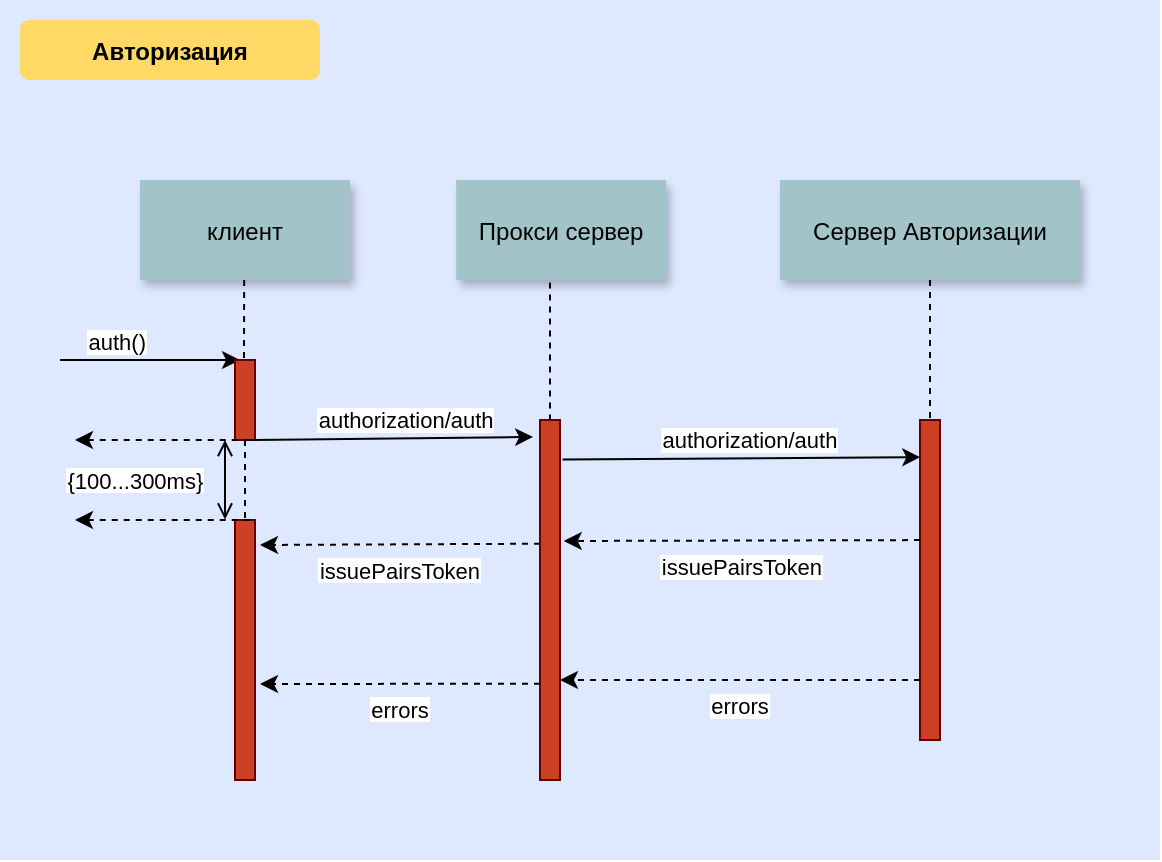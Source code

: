 <mxfile version="14.7.3" type="device"><diagram name="Page-1" id="9361dd3d-8414-5efd-6122-117bd74ce7a7"><mxGraphModel dx="1185" dy="1799" grid="1" gridSize="10" guides="1" tooltips="1" connect="1" arrows="1" fold="1" page="0" pageScale="1.5" pageWidth="826" pageHeight="1169" background="none" math="0" shadow="0"><root><mxCell id="0"/><mxCell id="1" parent="0"/><mxCell id="v4AUxdu022rqpzEHjzf7-89" value="" style="fillColor=#DEE8FF;strokeColor=none" vertex="1" parent="1"><mxGeometry x="40" y="-860" width="580" height="430" as="geometry"/></mxCell><mxCell id="v4AUxdu022rqpzEHjzf7-90" value="Авторизация" style="rounded=1;fontStyle=1;fillColor=#FFD966;strokeColor=none" vertex="1" parent="1"><mxGeometry x="50" y="-850" width="150" height="30" as="geometry"/></mxCell><mxCell id="v4AUxdu022rqpzEHjzf7-91" value="клиент" style="shadow=1;fillColor=#A2C4C9;strokeColor=none" vertex="1" parent="1"><mxGeometry x="110" y="-770" width="105" height="50" as="geometry"/></mxCell><mxCell id="v4AUxdu022rqpzEHjzf7-92" value="Прокси сервер" style="shadow=1;fillColor=#A2C4C9;strokeColor=none" vertex="1" parent="1"><mxGeometry x="268.06" y="-770" width="105" height="50" as="geometry"/></mxCell><mxCell id="v4AUxdu022rqpzEHjzf7-93" value="Сервер Авторизации" style="shadow=1;fillColor=#A2C4C9;strokeColor=none" vertex="1" parent="1"><mxGeometry x="430" y="-770" width="150" height="50" as="geometry"/></mxCell><mxCell id="v4AUxdu022rqpzEHjzf7-96" value="" style="edgeStyle=elbowEdgeStyle;elbow=horizontal;endArrow=none;dashed=1" edge="1" parent="1"><mxGeometry x="187.37" y="-520" width="100" height="100" as="geometry"><mxPoint x="162.084" y="-720" as="sourcePoint"/><mxPoint x="162.084" y="-680" as="targetPoint"/></mxGeometry></mxCell><mxCell id="v4AUxdu022rqpzEHjzf7-98" value="auth()" style="edgeStyle=none;verticalLabelPosition=top;verticalAlign=bottom;labelPosition=left;align=right" edge="1" parent="1"><mxGeometry x="70" y="-780" width="100" height="100" as="geometry"><mxPoint x="70" y="-680" as="sourcePoint"/><mxPoint x="160" y="-680" as="targetPoint"/></mxGeometry></mxCell><mxCell id="v4AUxdu022rqpzEHjzf7-100" value="" style="fillColor=#CC4125;strokeColor=#660000" vertex="1" parent="1"><mxGeometry x="157.5" y="-680" width="10" height="40" as="geometry"/></mxCell><mxCell id="v4AUxdu022rqpzEHjzf7-101" value="authorization/auth" style="edgeStyle=none;verticalLabelPosition=top;verticalAlign=bottom;labelPosition=left;align=right;exitX=0.75;exitY=1;exitDx=0;exitDy=0;entryX=-0.343;entryY=0.047;entryDx=0;entryDy=0;entryPerimeter=0;" edge="1" parent="1" source="v4AUxdu022rqpzEHjzf7-100" target="v4AUxdu022rqpzEHjzf7-103"><mxGeometry width="100" height="100" as="geometry"><mxPoint x="196.25" y="-640" as="sourcePoint"/><mxPoint x="286.25" y="-640" as="targetPoint"/><mxPoint x="53" as="offset"/></mxGeometry></mxCell><mxCell id="v4AUxdu022rqpzEHjzf7-102" value="" style="edgeStyle=elbowEdgeStyle;elbow=horizontal;endArrow=none;dashed=1;entryX=0.5;entryY=0;entryDx=0;entryDy=0;exitX=0.447;exitY=1.026;exitDx=0;exitDy=0;exitPerimeter=0;" edge="1" parent="1" source="v4AUxdu022rqpzEHjzf7-92" target="v4AUxdu022rqpzEHjzf7-103"><mxGeometry x="425.29" y="-520" width="100" height="100" as="geometry"><mxPoint x="400.004" y="-720" as="sourcePoint"/><mxPoint x="400.004" y="-680" as="targetPoint"/></mxGeometry></mxCell><mxCell id="v4AUxdu022rqpzEHjzf7-103" value="" style="fillColor=#CC4125;strokeColor=#660000" vertex="1" parent="1"><mxGeometry x="310" y="-650" width="10" height="180" as="geometry"/></mxCell><mxCell id="v4AUxdu022rqpzEHjzf7-105" value="" style="fillColor=#CC4125;strokeColor=#660000" vertex="1" parent="1"><mxGeometry x="500" y="-650" width="10" height="160" as="geometry"/></mxCell><mxCell id="v4AUxdu022rqpzEHjzf7-106" value="" style="edgeStyle=elbowEdgeStyle;elbow=horizontal;endArrow=none;dashed=1;entryX=0.5;entryY=0;entryDx=0;entryDy=0;exitX=0.5;exitY=1;exitDx=0;exitDy=0;" edge="1" parent="1" source="v4AUxdu022rqpzEHjzf7-93" target="v4AUxdu022rqpzEHjzf7-105"><mxGeometry x="610.3" y="-520" width="100" height="100" as="geometry"><mxPoint x="500.005" y="-718.7" as="sourcePoint"/><mxPoint x="500.01" y="-650" as="targetPoint"/></mxGeometry></mxCell><mxCell id="v4AUxdu022rqpzEHjzf7-108" value="authorization/auth" style="edgeStyle=none;verticalLabelPosition=top;verticalAlign=bottom;labelPosition=left;align=right;exitX=1.129;exitY=0.11;exitDx=0;exitDy=0;entryX=0.014;entryY=0.116;entryDx=0;entryDy=0;entryPerimeter=0;exitPerimeter=0;" edge="1" parent="1" source="v4AUxdu022rqpzEHjzf7-103" target="v4AUxdu022rqpzEHjzf7-105"><mxGeometry width="100" height="100" as="geometry"><mxPoint x="320" y="-637.5" as="sourcePoint"/><mxPoint x="459.07" y="-636.71" as="targetPoint"/><mxPoint x="50" as="offset"/></mxGeometry></mxCell><mxCell id="v4AUxdu022rqpzEHjzf7-109" value="issuePairsToken" style="edgeStyle=elbowEdgeStyle;elbow=vertical;dashed=1;verticalLabelPosition=bottom;verticalAlign=top;entryX=1.186;entryY=0.339;entryDx=0;entryDy=0;entryPerimeter=0;" edge="1" parent="1" target="v4AUxdu022rqpzEHjzf7-103"><mxGeometry x="262.5" y="-609.347" width="100" height="100" as="geometry"><mxPoint x="500" y="-589.953" as="sourcePoint"/><mxPoint x="382.5" y="-589.953" as="targetPoint"/><Array as="points"/></mxGeometry></mxCell><mxCell id="v4AUxdu022rqpzEHjzf7-110" value="errors" style="edgeStyle=elbowEdgeStyle;elbow=vertical;dashed=1;verticalLabelPosition=bottom;verticalAlign=top" edge="1" parent="1"><mxGeometry x="262.5" y="-539.347" width="100" height="100" as="geometry"><mxPoint x="500" y="-519.953" as="sourcePoint"/><mxPoint x="320" y="-520" as="targetPoint"/><Array as="points"/></mxGeometry></mxCell><mxCell id="v4AUxdu022rqpzEHjzf7-112" value="issuePairsToken" style="edgeStyle=elbowEdgeStyle;elbow=vertical;dashed=1;verticalLabelPosition=bottom;verticalAlign=top;" edge="1" parent="1"><mxGeometry x="72.5" y="-607.537" width="100" height="100" as="geometry"><mxPoint x="310" y="-588.143" as="sourcePoint"/><mxPoint x="170" y="-587" as="targetPoint"/><Array as="points"/></mxGeometry></mxCell><mxCell id="v4AUxdu022rqpzEHjzf7-113" value="errors" style="edgeStyle=elbowEdgeStyle;elbow=vertical;dashed=1;verticalLabelPosition=bottom;verticalAlign=top" edge="1" parent="1"><mxGeometry x="72.5" y="-537.537" width="100" height="100" as="geometry"><mxPoint x="310" y="-518.143" as="sourcePoint"/><mxPoint x="170" y="-518" as="targetPoint"/><Array as="points"/></mxGeometry></mxCell><mxCell id="v4AUxdu022rqpzEHjzf7-114" value="" style="fillColor=#CC4125;strokeColor=#660000" vertex="1" parent="1"><mxGeometry x="157.5" y="-600" width="10" height="130" as="geometry"/></mxCell><mxCell id="v4AUxdu022rqpzEHjzf7-115" value="" style="edgeStyle=none;dashed=1;endArrow=none;exitX=0.5;exitY=1;exitDx=0;exitDy=0;entryX=0.5;entryY=0;entryDx=0;entryDy=0;" edge="1" parent="1" source="v4AUxdu022rqpzEHjzf7-100" target="v4AUxdu022rqpzEHjzf7-114"><mxGeometry x="-30.29" y="-610" width="100" height="100" as="geometry"><mxPoint x="124.71" y="-630" as="sourcePoint"/><mxPoint x="124.71" y="-550" as="targetPoint"/></mxGeometry></mxCell><mxCell id="v4AUxdu022rqpzEHjzf7-116" value="" style="edgeStyle=none;verticalLabelPosition=top;verticalAlign=bottom;labelPosition=left;align=right;endArrow=none;startArrow=classic;dashed=1" edge="1" parent="1"><mxGeometry x="77.5" y="-740.001" width="100" height="100" as="geometry"><mxPoint x="77.5" y="-640.001" as="sourcePoint"/><mxPoint x="167.5" y="-640.001" as="targetPoint"/></mxGeometry></mxCell><mxCell id="v4AUxdu022rqpzEHjzf7-117" value="{100...300ms}" style="edgeStyle=elbowEdgeStyle;elbow=horizontal;startArrow=open;endArrow=open;labelPosition=left;align=right" edge="1" parent="1"><mxGeometry x="3.79" y="-0.24" width="100" height="100" as="geometry"><mxPoint x="152.496" y="-640" as="sourcePoint"/><mxPoint x="152.79" y="-600.24" as="targetPoint"/><mxPoint x="-9" as="offset"/></mxGeometry></mxCell><mxCell id="v4AUxdu022rqpzEHjzf7-118" value="" style="edgeStyle=none;verticalLabelPosition=top;verticalAlign=bottom;labelPosition=left;align=right;endArrow=none;startArrow=classic;dashed=1" edge="1" parent="1"><mxGeometry x="77.5" y="-700.001" width="100" height="100" as="geometry"><mxPoint x="77.5" y="-600.001" as="sourcePoint"/><mxPoint x="167.5" y="-600.001" as="targetPoint"/></mxGeometry></mxCell></root></mxGraphModel></diagram></mxfile>